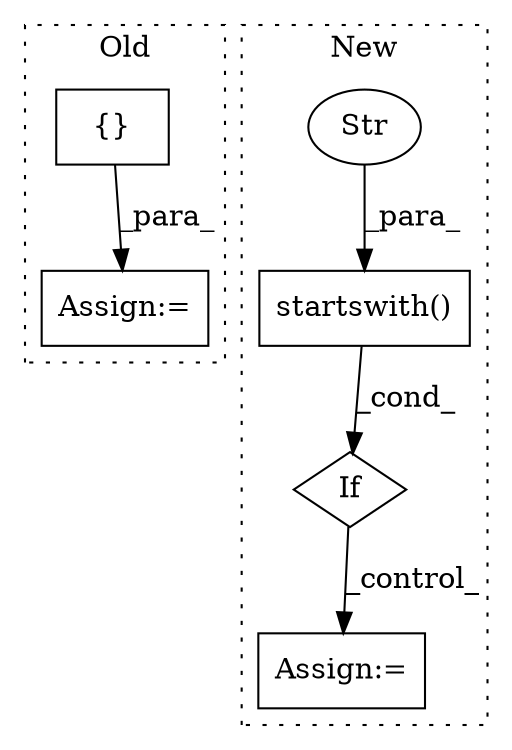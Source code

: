 digraph G {
subgraph cluster0 {
1 [label="{}" a="59" s="65500,65500" l="2,1" shape="box"];
6 [label="Assign:=" a="68" s="65497" l="3" shape="box"];
label = "Old";
style="dotted";
}
subgraph cluster1 {
2 [label="startswith()" a="75" s="67092,67114" l="14,1" shape="box"];
3 [label="Str" a="66" s="67106" l="8" shape="ellipse"];
4 [label="If" a="96" s="67089" l="3" shape="diamond"];
5 [label="Assign:=" a="68" s="67260" l="3" shape="box"];
label = "New";
style="dotted";
}
1 -> 6 [label="_para_"];
2 -> 4 [label="_cond_"];
3 -> 2 [label="_para_"];
4 -> 5 [label="_control_"];
}